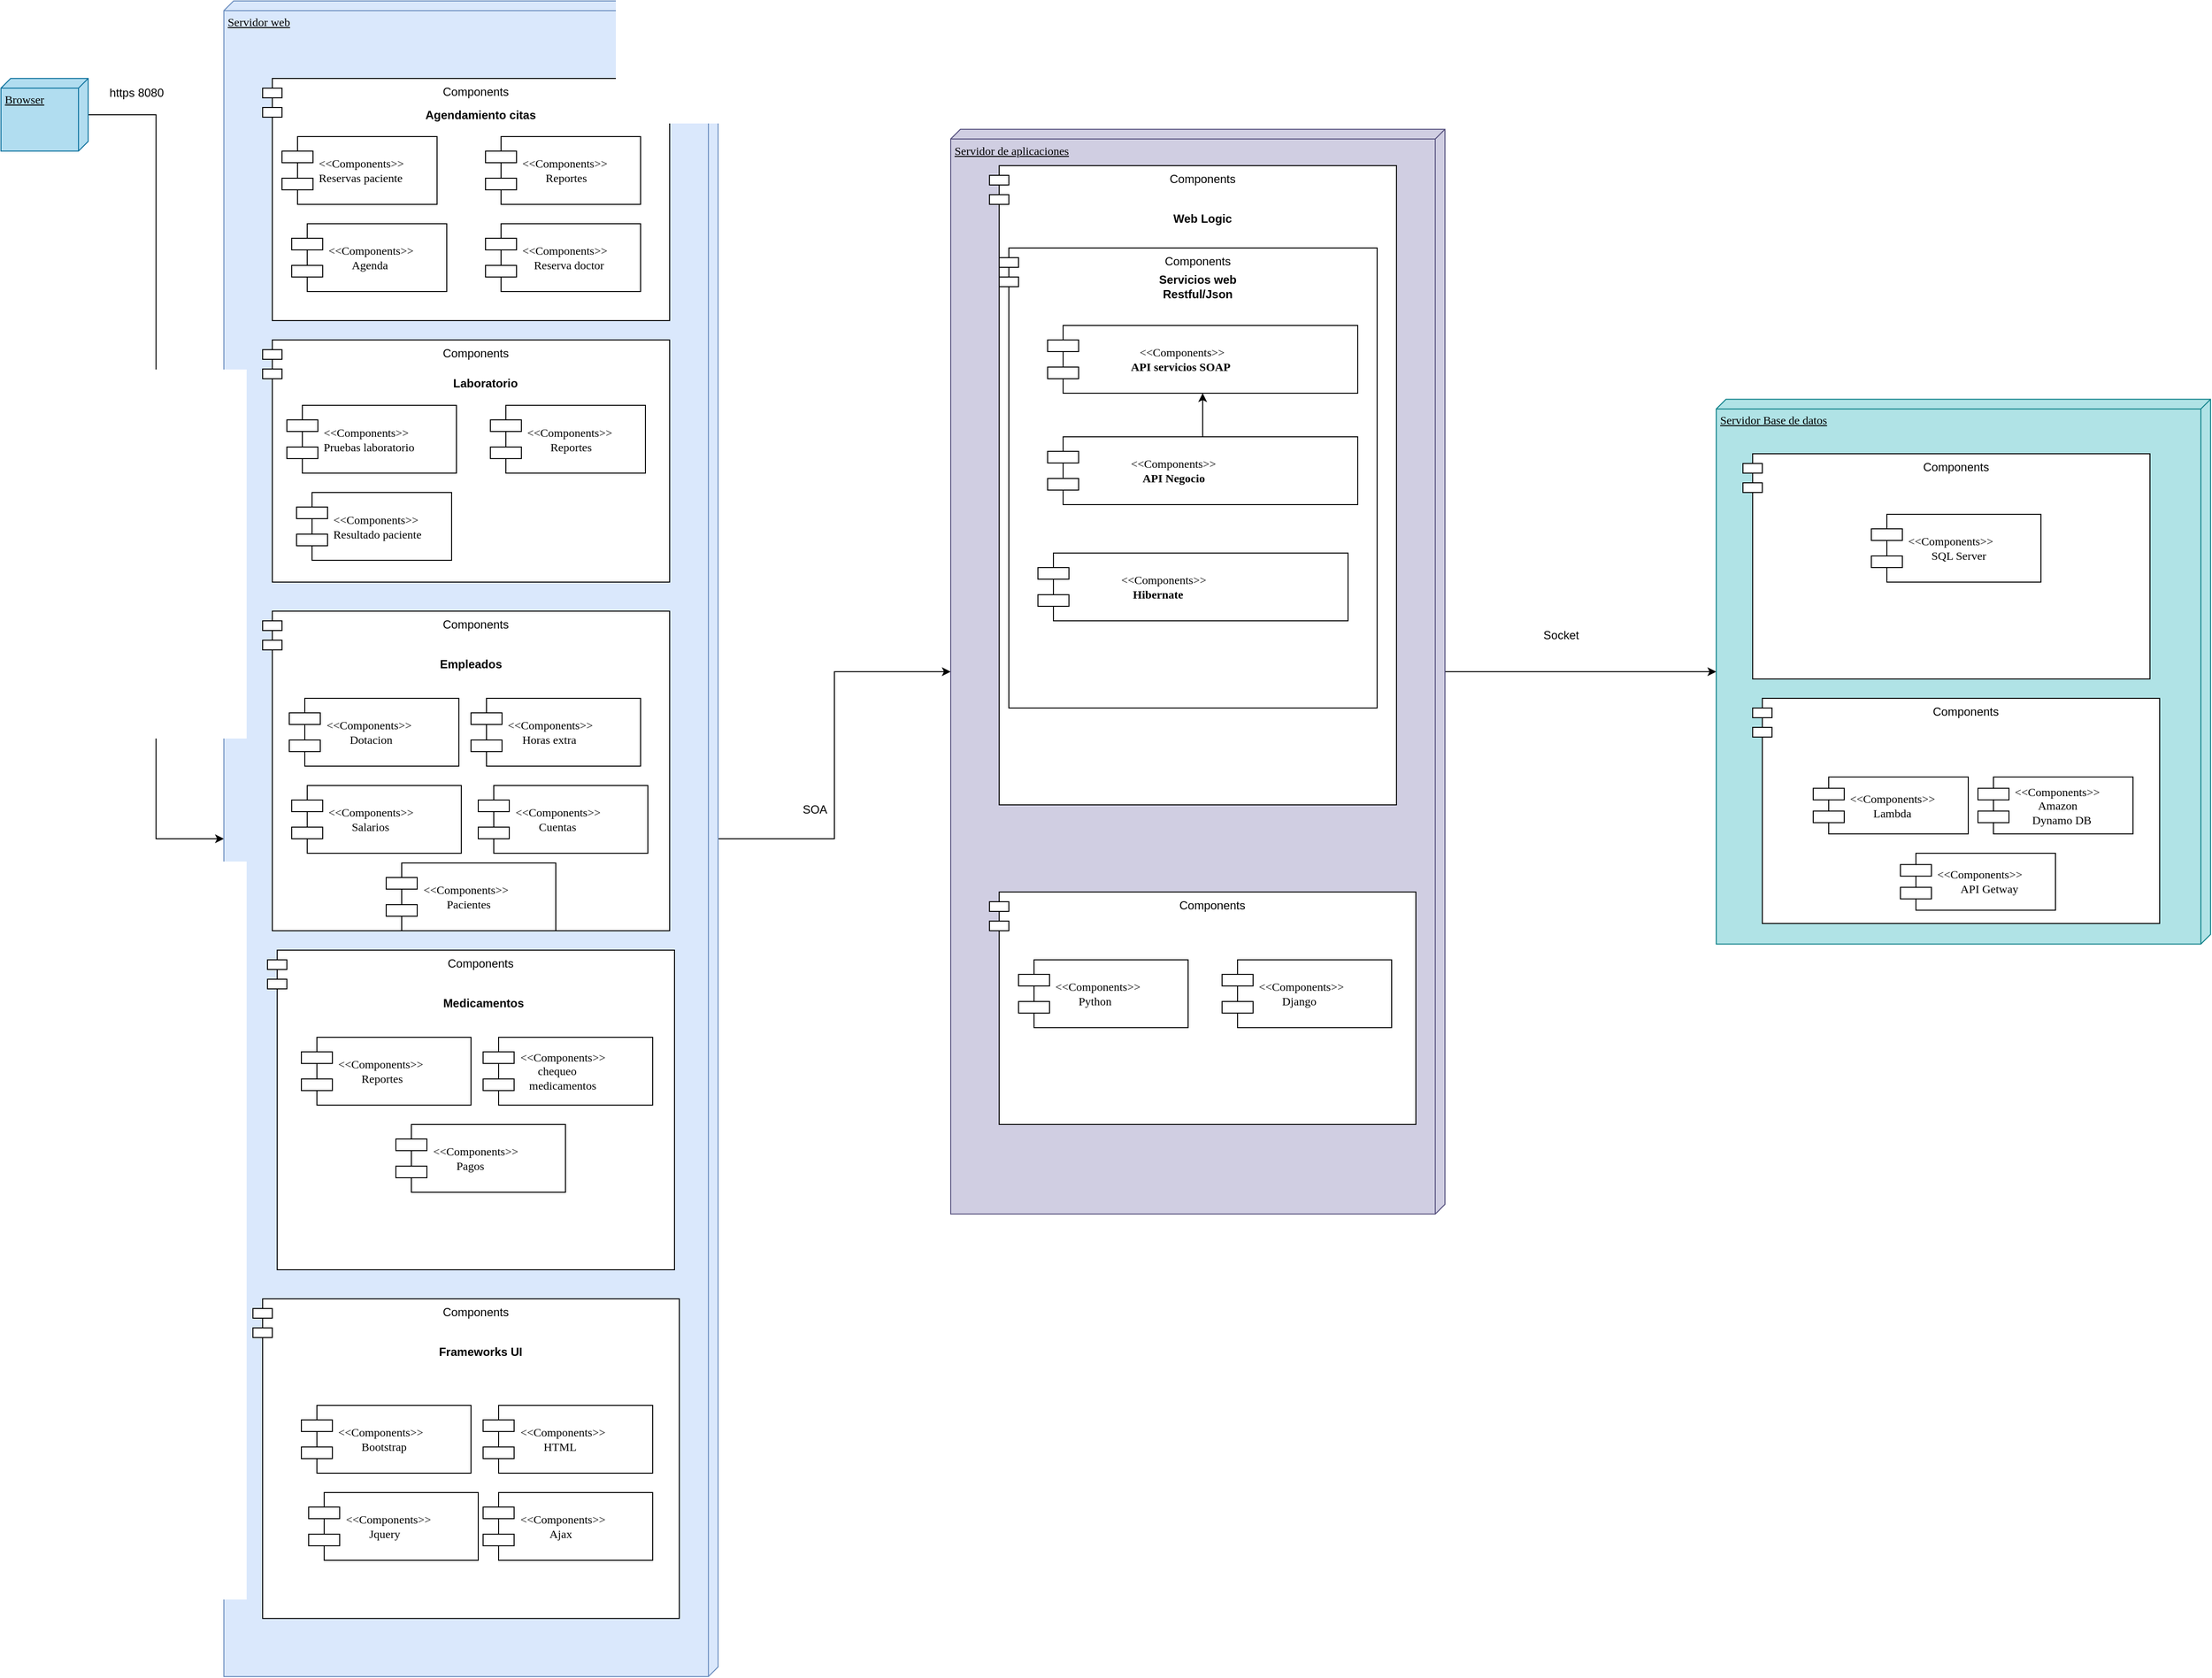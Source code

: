 <mxfile version="20.5.1" type="device"><diagram name="Page-1" id="5f0bae14-7c28-e335-631c-24af17079c00"><mxGraphModel dx="3104" dy="1102" grid="1" gridSize="10" guides="1" tooltips="1" connect="1" arrows="1" fold="1" page="1" pageScale="1" pageWidth="1100" pageHeight="850" background="none" math="0" shadow="0"><root><mxCell id="0"/><mxCell id="1" parent="0"/><mxCell id="pdXPv1arsA6uwRpQ5LsS-9" style="edgeStyle=orthogonalEdgeStyle;rounded=0;orthogonalLoop=1;jettySize=auto;html=1;" edge="1" parent="1" source="pdXPv1arsA6uwRpQ5LsS-7" target="pdXPv1arsA6uwRpQ5LsS-8"><mxGeometry relative="1" as="geometry"/></mxCell><mxCell id="pdXPv1arsA6uwRpQ5LsS-7" value="Browser" style="verticalAlign=top;align=left;spacingTop=8;spacingLeft=2;spacingRight=12;shape=cube;size=10;direction=south;fontStyle=4;html=1;rounded=0;shadow=0;comic=0;labelBackgroundColor=none;strokeWidth=1;fontFamily=Verdana;fontSize=12;fillColor=#b1ddf0;strokeColor=#10739e;" vertex="1" parent="1"><mxGeometry x="-480" y="270" width="90" height="75" as="geometry"/></mxCell><mxCell id="pdXPv1arsA6uwRpQ5LsS-46" style="edgeStyle=orthogonalEdgeStyle;rounded=0;orthogonalLoop=1;jettySize=auto;html=1;" edge="1" parent="1" source="pdXPv1arsA6uwRpQ5LsS-8" target="pdXPv1arsA6uwRpQ5LsS-45"><mxGeometry relative="1" as="geometry"/></mxCell><mxCell id="pdXPv1arsA6uwRpQ5LsS-8" value="Servidor web" style="verticalAlign=top;align=left;spacingTop=8;spacingLeft=2;spacingRight=12;shape=cube;size=10;direction=south;fontStyle=4;html=1;rounded=0;shadow=0;comic=0;labelBackgroundColor=none;strokeWidth=1;fontFamily=Verdana;fontSize=12;fillColor=#dae8fc;strokeColor=#6c8ebf;" vertex="1" parent="1"><mxGeometry x="-250" y="190" width="510" height="1730" as="geometry"/></mxCell><mxCell id="pdXPv1arsA6uwRpQ5LsS-10" value="https 8080" style="text;html=1;strokeColor=none;fillColor=none;align=center;verticalAlign=middle;whiteSpace=wrap;rounded=0;" vertex="1" parent="1"><mxGeometry x="-370" y="270" width="60" height="30" as="geometry"/></mxCell><mxCell id="pdXPv1arsA6uwRpQ5LsS-11" value="Components" style="shape=module;align=left;spacingLeft=20;align=center;verticalAlign=top;" vertex="1" parent="1"><mxGeometry x="-210" y="270" width="420" height="250" as="geometry"/></mxCell><mxCell id="pdXPv1arsA6uwRpQ5LsS-12" value="&amp;lt;&amp;lt;Components&amp;gt;&amp;gt;&lt;br&gt;Reservas paciente" style="shape=component;align=left;spacingLeft=36;rounded=0;shadow=0;comic=0;labelBackgroundColor=none;strokeWidth=1;fontFamily=Verdana;fontSize=12;html=1;" vertex="1" parent="1"><mxGeometry x="-190" y="330" width="160" height="70" as="geometry"/></mxCell><mxCell id="pdXPv1arsA6uwRpQ5LsS-13" value="Agendamiento citas" style="text;html=1;strokeColor=none;fillColor=none;align=center;verticalAlign=middle;whiteSpace=wrap;rounded=0;fontStyle=1" vertex="1" parent="1"><mxGeometry x="-50" y="292.5" width="130" height="30" as="geometry"/></mxCell><mxCell id="pdXPv1arsA6uwRpQ5LsS-14" value="&amp;lt;&amp;lt;Components&amp;gt;&amp;gt;&lt;br&gt;&lt;span style=&quot;white-space: pre;&quot;&gt;&#9;&lt;/span&gt;Reportes" style="shape=component;align=left;spacingLeft=36;rounded=0;shadow=0;comic=0;labelBackgroundColor=none;strokeWidth=1;fontFamily=Verdana;fontSize=12;html=1;" vertex="1" parent="1"><mxGeometry x="20" y="330" width="160" height="70" as="geometry"/></mxCell><mxCell id="pdXPv1arsA6uwRpQ5LsS-15" value="&amp;lt;&amp;lt;Components&amp;gt;&amp;gt;&lt;br&gt;&lt;span style=&quot;white-space: pre;&quot;&gt;&#9;&lt;/span&gt;Agenda" style="shape=component;align=left;spacingLeft=36;rounded=0;shadow=0;comic=0;labelBackgroundColor=none;strokeWidth=1;fontFamily=Verdana;fontSize=12;html=1;" vertex="1" parent="1"><mxGeometry x="-180" y="420" width="160" height="70" as="geometry"/></mxCell><mxCell id="pdXPv1arsA6uwRpQ5LsS-16" value="&amp;lt;&amp;lt;Components&amp;gt;&amp;gt;&lt;br&gt;&amp;nbsp; &amp;nbsp; Reserva doctor" style="shape=component;align=left;spacingLeft=36;rounded=0;shadow=0;comic=0;labelBackgroundColor=none;strokeWidth=1;fontFamily=Verdana;fontSize=12;html=1;" vertex="1" parent="1"><mxGeometry x="20" y="420" width="160" height="70" as="geometry"/></mxCell><mxCell id="pdXPv1arsA6uwRpQ5LsS-17" value="Components" style="shape=module;align=left;spacingLeft=20;align=center;verticalAlign=top;" vertex="1" parent="1"><mxGeometry x="-210" y="540" width="420" height="250" as="geometry"/></mxCell><mxCell id="pdXPv1arsA6uwRpQ5LsS-18" value="&amp;lt;&amp;lt;Components&amp;gt;&amp;gt;&lt;br&gt;Pruebas laboratorio" style="shape=component;align=left;spacingLeft=36;rounded=0;shadow=0;comic=0;labelBackgroundColor=none;strokeWidth=1;fontFamily=Verdana;fontSize=12;html=1;" vertex="1" parent="1"><mxGeometry x="-185" y="607.5" width="175" height="70" as="geometry"/></mxCell><mxCell id="pdXPv1arsA6uwRpQ5LsS-19" value="Laboratorio" style="text;html=1;strokeColor=none;fillColor=none;align=center;verticalAlign=middle;whiteSpace=wrap;rounded=0;fontStyle=1" vertex="1" parent="1"><mxGeometry x="-45" y="570" width="130" height="30" as="geometry"/></mxCell><mxCell id="pdXPv1arsA6uwRpQ5LsS-20" value="&amp;lt;&amp;lt;Components&amp;gt;&amp;gt;&lt;br&gt;&lt;span style=&quot;white-space: pre;&quot;&gt;&#9;&lt;/span&gt;Reportes" style="shape=component;align=left;spacingLeft=36;rounded=0;shadow=0;comic=0;labelBackgroundColor=none;strokeWidth=1;fontFamily=Verdana;fontSize=12;html=1;" vertex="1" parent="1"><mxGeometry x="25" y="607.5" width="160" height="70" as="geometry"/></mxCell><mxCell id="pdXPv1arsA6uwRpQ5LsS-21" value="&amp;lt;&amp;lt;Components&amp;gt;&amp;gt;&lt;br&gt;Resultado paciente" style="shape=component;align=left;spacingLeft=36;rounded=0;shadow=0;comic=0;labelBackgroundColor=none;strokeWidth=1;fontFamily=Verdana;fontSize=12;html=1;" vertex="1" parent="1"><mxGeometry x="-175" y="697.5" width="160" height="70" as="geometry"/></mxCell><mxCell id="pdXPv1arsA6uwRpQ5LsS-23" value="Components" style="shape=module;align=left;spacingLeft=20;align=center;verticalAlign=top;" vertex="1" parent="1"><mxGeometry x="-210" y="820" width="420" height="330" as="geometry"/></mxCell><mxCell id="pdXPv1arsA6uwRpQ5LsS-24" value="Empleados" style="text;html=1;strokeColor=none;fillColor=none;align=center;verticalAlign=middle;whiteSpace=wrap;rounded=0;fontStyle=1" vertex="1" parent="1"><mxGeometry x="-60" y="860" width="130" height="30" as="geometry"/></mxCell><mxCell id="pdXPv1arsA6uwRpQ5LsS-25" value="&amp;lt;&amp;lt;Components&amp;gt;&amp;gt;&lt;br&gt;&lt;span style=&quot;white-space: pre;&quot;&gt;&#9;&lt;/span&gt;Dotacion" style="shape=component;align=left;spacingLeft=36;rounded=0;shadow=0;comic=0;labelBackgroundColor=none;strokeWidth=1;fontFamily=Verdana;fontSize=12;html=1;" vertex="1" parent="1"><mxGeometry x="-182.5" y="910" width="175" height="70" as="geometry"/></mxCell><mxCell id="pdXPv1arsA6uwRpQ5LsS-26" value="&amp;lt;&amp;lt;Components&amp;gt;&amp;gt;&lt;br&gt;&amp;nbsp; &amp;nbsp; &amp;nbsp;Horas extra" style="shape=component;align=left;spacingLeft=36;rounded=0;shadow=0;comic=0;labelBackgroundColor=none;strokeWidth=1;fontFamily=Verdana;fontSize=12;html=1;" vertex="1" parent="1"><mxGeometry x="5" y="910" width="175" height="70" as="geometry"/></mxCell><mxCell id="pdXPv1arsA6uwRpQ5LsS-27" value="&amp;lt;&amp;lt;Components&amp;gt;&amp;gt;&lt;br&gt;&lt;span style=&quot;white-space: pre;&quot;&gt;&#9;&lt;/span&gt;Salarios" style="shape=component;align=left;spacingLeft=36;rounded=0;shadow=0;comic=0;labelBackgroundColor=none;strokeWidth=1;fontFamily=Verdana;fontSize=12;html=1;" vertex="1" parent="1"><mxGeometry x="-180" y="1000" width="175" height="70" as="geometry"/></mxCell><mxCell id="pdXPv1arsA6uwRpQ5LsS-28" value="&amp;lt;&amp;lt;Components&amp;gt;&amp;gt;&lt;br&gt;&lt;span style=&quot;white-space: pre;&quot;&gt;&#9;&lt;/span&gt;Cuentas" style="shape=component;align=left;spacingLeft=36;rounded=0;shadow=0;comic=0;labelBackgroundColor=none;strokeWidth=1;fontFamily=Verdana;fontSize=12;html=1;" vertex="1" parent="1"><mxGeometry x="12.5" y="1000" width="175" height="70" as="geometry"/></mxCell><mxCell id="pdXPv1arsA6uwRpQ5LsS-29" value="Components" style="shape=module;align=left;spacingLeft=20;align=center;verticalAlign=top;" vertex="1" parent="1"><mxGeometry x="-205" y="1170" width="420" height="330" as="geometry"/></mxCell><mxCell id="pdXPv1arsA6uwRpQ5LsS-30" value="Medicamentos" style="text;html=1;strokeColor=none;fillColor=none;align=center;verticalAlign=middle;whiteSpace=wrap;rounded=0;fontStyle=1" vertex="1" parent="1"><mxGeometry x="-47.5" y="1210" width="130" height="30" as="geometry"/></mxCell><mxCell id="pdXPv1arsA6uwRpQ5LsS-31" value="&amp;lt;&amp;lt;Components&amp;gt;&amp;gt;&lt;br&gt;&lt;span style=&quot;white-space: pre;&quot;&gt;&#9;&lt;/span&gt;Reportes" style="shape=component;align=left;spacingLeft=36;rounded=0;shadow=0;comic=0;labelBackgroundColor=none;strokeWidth=1;fontFamily=Verdana;fontSize=12;html=1;" vertex="1" parent="1"><mxGeometry x="-170" y="1260" width="175" height="70" as="geometry"/></mxCell><mxCell id="pdXPv1arsA6uwRpQ5LsS-32" value="&amp;lt;&amp;lt;Components&amp;gt;&amp;gt;&lt;br&gt;&amp;nbsp; &amp;nbsp; &amp;nbsp; chequeo &lt;br&gt;&amp;nbsp; &amp;nbsp;medicamentos" style="shape=component;align=left;spacingLeft=36;rounded=0;shadow=0;comic=0;labelBackgroundColor=none;strokeWidth=1;fontFamily=Verdana;fontSize=12;html=1;" vertex="1" parent="1"><mxGeometry x="17.5" y="1260" width="175" height="70" as="geometry"/></mxCell><mxCell id="pdXPv1arsA6uwRpQ5LsS-33" value="&amp;lt;&amp;lt;Components&amp;gt;&amp;gt;&lt;br&gt;&amp;nbsp; &amp;nbsp; &amp;nbsp; &amp;nbsp; Pagos" style="shape=component;align=left;spacingLeft=36;rounded=0;shadow=0;comic=0;labelBackgroundColor=none;strokeWidth=1;fontFamily=Verdana;fontSize=12;html=1;" vertex="1" parent="1"><mxGeometry x="-72.5" y="1350" width="175" height="70" as="geometry"/></mxCell><mxCell id="pdXPv1arsA6uwRpQ5LsS-35" value="&amp;lt;&amp;lt;Components&amp;gt;&amp;gt;&lt;br&gt;&lt;span style=&quot;white-space: pre;&quot;&gt;&#9;&lt;/span&gt;Pacientes" style="shape=component;align=left;spacingLeft=36;rounded=0;shadow=0;comic=0;labelBackgroundColor=none;strokeWidth=1;fontFamily=Verdana;fontSize=12;html=1;" vertex="1" parent="1"><mxGeometry x="-82.5" y="1080" width="175" height="70" as="geometry"/></mxCell><mxCell id="pdXPv1arsA6uwRpQ5LsS-36" value="Components" style="shape=module;align=left;spacingLeft=20;align=center;verticalAlign=top;" vertex="1" parent="1"><mxGeometry x="-220" y="1530" width="440" height="330" as="geometry"/></mxCell><mxCell id="pdXPv1arsA6uwRpQ5LsS-38" value="Frameworks UI" style="text;html=1;strokeColor=none;fillColor=none;align=center;verticalAlign=middle;whiteSpace=wrap;rounded=0;fontStyle=1" vertex="1" parent="1"><mxGeometry x="-50" y="1570" width="130" height="30" as="geometry"/></mxCell><mxCell id="pdXPv1arsA6uwRpQ5LsS-39" value="&amp;lt;&amp;lt;Components&amp;gt;&amp;gt;&lt;br&gt;&lt;span style=&quot;white-space: pre;&quot;&gt;&#9;&lt;/span&gt;Bootstrap" style="shape=component;align=left;spacingLeft=36;rounded=0;shadow=0;comic=0;labelBackgroundColor=none;strokeWidth=1;fontFamily=Verdana;fontSize=12;html=1;" vertex="1" parent="1"><mxGeometry x="-170" y="1640" width="175" height="70" as="geometry"/></mxCell><mxCell id="pdXPv1arsA6uwRpQ5LsS-41" value="&amp;lt;&amp;lt;Components&amp;gt;&amp;gt;&lt;br&gt;&lt;span style=&quot;white-space: pre;&quot;&gt;&#9;&lt;/span&gt;HTML" style="shape=component;align=left;spacingLeft=36;rounded=0;shadow=0;comic=0;labelBackgroundColor=none;strokeWidth=1;fontFamily=Verdana;fontSize=12;html=1;" vertex="1" parent="1"><mxGeometry x="17.5" y="1640" width="175" height="70" as="geometry"/></mxCell><mxCell id="pdXPv1arsA6uwRpQ5LsS-42" value="&amp;lt;&amp;lt;Components&amp;gt;&amp;gt;&lt;br&gt;&lt;span style=&quot;white-space: pre;&quot;&gt;&#9;&lt;/span&gt;Jquery" style="shape=component;align=left;spacingLeft=36;rounded=0;shadow=0;comic=0;labelBackgroundColor=none;strokeWidth=1;fontFamily=Verdana;fontSize=12;html=1;" vertex="1" parent="1"><mxGeometry x="-162.5" y="1730" width="175" height="70" as="geometry"/></mxCell><mxCell id="pdXPv1arsA6uwRpQ5LsS-43" value="&amp;lt;&amp;lt;Components&amp;gt;&amp;gt;&lt;br&gt;&lt;span style=&quot;white-space: pre;&quot;&gt;&#9;&amp;nbsp;&lt;/span&gt;&amp;nbsp;Ajax" style="shape=component;align=left;spacingLeft=36;rounded=0;shadow=0;comic=0;labelBackgroundColor=none;strokeWidth=1;fontFamily=Verdana;fontSize=12;html=1;" vertex="1" parent="1"><mxGeometry x="17.5" y="1730" width="175" height="70" as="geometry"/></mxCell><mxCell id="pdXPv1arsA6uwRpQ5LsS-67" style="edgeStyle=orthogonalEdgeStyle;rounded=0;orthogonalLoop=1;jettySize=auto;html=1;" edge="1" parent="1" source="pdXPv1arsA6uwRpQ5LsS-45" target="pdXPv1arsA6uwRpQ5LsS-66"><mxGeometry relative="1" as="geometry"/></mxCell><mxCell id="pdXPv1arsA6uwRpQ5LsS-45" value="Servidor de aplicaciones" style="verticalAlign=top;align=left;spacingTop=8;spacingLeft=2;spacingRight=12;shape=cube;size=10;direction=south;fontStyle=4;html=1;rounded=0;shadow=0;comic=0;labelBackgroundColor=none;strokeWidth=1;fontFamily=Verdana;fontSize=12;fillColor=#d0cee2;strokeColor=#56517e;" vertex="1" parent="1"><mxGeometry x="500" y="322.5" width="510" height="1120" as="geometry"/></mxCell><mxCell id="pdXPv1arsA6uwRpQ5LsS-47" value="Components" style="shape=module;align=left;spacingLeft=20;align=center;verticalAlign=top;" vertex="1" parent="1"><mxGeometry x="540" y="360" width="420" height="660" as="geometry"/></mxCell><mxCell id="pdXPv1arsA6uwRpQ5LsS-50" value="Components" style="shape=module;align=left;spacingLeft=20;align=center;verticalAlign=top;" vertex="1" parent="1"><mxGeometry x="540" y="1110" width="440" height="240" as="geometry"/></mxCell><mxCell id="pdXPv1arsA6uwRpQ5LsS-51" value="&amp;lt;&amp;lt;Components&amp;gt;&amp;gt;&lt;br&gt;&lt;span style=&quot;white-space: pre;&quot;&gt;&#9;&lt;/span&gt;Python" style="shape=component;align=left;spacingLeft=36;rounded=0;shadow=0;comic=0;labelBackgroundColor=none;strokeWidth=1;fontFamily=Verdana;fontSize=12;html=1;" vertex="1" parent="1"><mxGeometry x="570" y="1180" width="175" height="70" as="geometry"/></mxCell><mxCell id="pdXPv1arsA6uwRpQ5LsS-52" value="&amp;lt;&amp;lt;Components&amp;gt;&amp;gt;&lt;br&gt;&lt;span style=&quot;white-space: pre;&quot;&gt;&#9;&lt;/span&gt;Django" style="shape=component;align=left;spacingLeft=36;rounded=0;shadow=0;comic=0;labelBackgroundColor=none;strokeWidth=1;fontFamily=Verdana;fontSize=12;html=1;" vertex="1" parent="1"><mxGeometry x="780" y="1180" width="175" height="70" as="geometry"/></mxCell><mxCell id="pdXPv1arsA6uwRpQ5LsS-53" value="SOA" style="text;html=1;strokeColor=none;fillColor=none;align=center;verticalAlign=middle;whiteSpace=wrap;rounded=0;" vertex="1" parent="1"><mxGeometry x="330" y="1010" width="60" height="30" as="geometry"/></mxCell><mxCell id="pdXPv1arsA6uwRpQ5LsS-54" value="Web Logic" style="text;html=1;strokeColor=none;fillColor=none;align=center;verticalAlign=middle;whiteSpace=wrap;rounded=0;fontStyle=1" vertex="1" parent="1"><mxGeometry x="695" y="400" width="130" height="30" as="geometry"/></mxCell><mxCell id="pdXPv1arsA6uwRpQ5LsS-55" value="Components" style="shape=module;align=left;spacingLeft=20;align=center;verticalAlign=top;" vertex="1" parent="1"><mxGeometry x="550" y="445" width="390" height="475" as="geometry"/></mxCell><mxCell id="pdXPv1arsA6uwRpQ5LsS-56" value="Servicios web&lt;br&gt;Restful/Json" style="text;html=1;strokeColor=none;fillColor=none;align=center;verticalAlign=middle;whiteSpace=wrap;rounded=0;fontStyle=1" vertex="1" parent="1"><mxGeometry x="690" y="470" width="130" height="30" as="geometry"/></mxCell><mxCell id="pdXPv1arsA6uwRpQ5LsS-57" value="&lt;div style=&quot;text-align: center;&quot;&gt;&lt;span style=&quot;background-color: initial;&quot;&gt;&lt;span style=&quot;white-space: pre;&quot;&gt;&#9;&lt;/span&gt;&lt;span style=&quot;white-space: pre;&quot;&gt;&#9;&lt;/span&gt;&amp;lt;&amp;lt;Components&amp;gt;&amp;gt;&lt;/span&gt;&lt;/div&gt;&lt;span style=&quot;white-space: pre;&quot;&gt;&#9;&lt;span style=&quot;white-space: pre;&quot;&gt;&#9;&lt;/span&gt;&lt;/span&gt;&lt;b&gt;API servicios SOAP&lt;/b&gt;&amp;nbsp;" style="shape=component;align=left;spacingLeft=36;rounded=0;shadow=0;comic=0;labelBackgroundColor=none;strokeWidth=1;fontFamily=Verdana;fontSize=12;html=1;" vertex="1" parent="1"><mxGeometry x="600" y="525" width="320" height="70" as="geometry"/></mxCell><mxCell id="pdXPv1arsA6uwRpQ5LsS-64" style="edgeStyle=orthogonalEdgeStyle;rounded=0;orthogonalLoop=1;jettySize=auto;html=1;entryX=0.5;entryY=1;entryDx=0;entryDy=0;" edge="1" parent="1" source="pdXPv1arsA6uwRpQ5LsS-63" target="pdXPv1arsA6uwRpQ5LsS-57"><mxGeometry relative="1" as="geometry"/></mxCell><mxCell id="pdXPv1arsA6uwRpQ5LsS-63" value="&lt;div style=&quot;text-align: center;&quot;&gt;&lt;span style=&quot;background-color: initial;&quot;&gt;&lt;span style=&quot;white-space: pre;&quot;&gt;&#9;&lt;/span&gt;&lt;span style=&quot;white-space: pre;&quot;&gt;&#9;&lt;/span&gt;&amp;lt;&amp;lt;Components&amp;gt;&amp;gt;&lt;/span&gt;&lt;/div&gt;&lt;span style=&quot;white-space: pre;&quot;&gt;&#9;&lt;span style=&quot;white-space: pre;&quot;&gt;&#9;&lt;/span&gt; &lt;/span&gt;&amp;nbsp; &amp;nbsp;&lt;b&gt;API Negocio&lt;/b&gt;" style="shape=component;align=left;spacingLeft=36;rounded=0;shadow=0;comic=0;labelBackgroundColor=none;strokeWidth=1;fontFamily=Verdana;fontSize=12;html=1;" vertex="1" parent="1"><mxGeometry x="600" y="640" width="320" height="70" as="geometry"/></mxCell><mxCell id="pdXPv1arsA6uwRpQ5LsS-65" value="&lt;div style=&quot;text-align: center;&quot;&gt;&lt;span style=&quot;background-color: initial;&quot;&gt;&lt;span style=&quot;white-space: pre;&quot;&gt;&#9;&lt;/span&gt;&lt;span style=&quot;white-space: pre;&quot;&gt;&#9;&lt;/span&gt;&amp;lt;&amp;lt;Components&amp;gt;&amp;gt;&lt;/span&gt;&lt;/div&gt;&lt;span style=&quot;white-space: pre;&quot;&gt;&#9;&lt;span style=&quot;white-space: pre;&quot;&gt;&#9;&lt;/span&gt; &lt;/span&gt;&amp;nbsp; &amp;nbsp;&lt;b&gt;Hibernate&lt;/b&gt;" style="shape=component;align=left;spacingLeft=36;rounded=0;shadow=0;comic=0;labelBackgroundColor=none;strokeWidth=1;fontFamily=Verdana;fontSize=12;html=1;" vertex="1" parent="1"><mxGeometry x="590" y="760" width="320" height="70" as="geometry"/></mxCell><mxCell id="pdXPv1arsA6uwRpQ5LsS-66" value="Servidor Base de datos" style="verticalAlign=top;align=left;spacingTop=8;spacingLeft=2;spacingRight=12;shape=cube;size=10;direction=south;fontStyle=4;html=1;rounded=0;shadow=0;comic=0;labelBackgroundColor=none;strokeWidth=1;fontFamily=Verdana;fontSize=12;fillColor=#b0e3e6;strokeColor=#0e8088;" vertex="1" parent="1"><mxGeometry x="1290" y="601.25" width="510" height="562.5" as="geometry"/></mxCell><mxCell id="pdXPv1arsA6uwRpQ5LsS-68" value="Socket" style="text;html=1;strokeColor=none;fillColor=none;align=center;verticalAlign=middle;whiteSpace=wrap;rounded=0;" vertex="1" parent="1"><mxGeometry x="1100" y="830" width="60" height="30" as="geometry"/></mxCell><mxCell id="pdXPv1arsA6uwRpQ5LsS-70" value="Components" style="shape=module;align=left;spacingLeft=20;align=center;verticalAlign=top;" vertex="1" parent="1"><mxGeometry x="1317.5" y="657.5" width="420" height="232.5" as="geometry"/></mxCell><mxCell id="pdXPv1arsA6uwRpQ5LsS-69" value="&amp;lt;&amp;lt;Components&amp;gt;&amp;gt;&lt;br&gt;&lt;span style=&quot;white-space: pre;&quot;&gt;&#9;&lt;/span&gt;SQL Server" style="shape=component;align=left;spacingLeft=36;rounded=0;shadow=0;comic=0;labelBackgroundColor=none;strokeWidth=1;fontFamily=Verdana;fontSize=12;html=1;" vertex="1" parent="1"><mxGeometry x="1450" y="720" width="175" height="70" as="geometry"/></mxCell><mxCell id="pdXPv1arsA6uwRpQ5LsS-71" value="Components" style="shape=module;align=left;spacingLeft=20;align=center;verticalAlign=top;" vertex="1" parent="1"><mxGeometry x="1327.5" y="910" width="420" height="232.5" as="geometry"/></mxCell><mxCell id="pdXPv1arsA6uwRpQ5LsS-72" value="&amp;lt;&amp;lt;Components&amp;gt;&amp;gt;&lt;br&gt;&lt;span style=&quot;white-space: pre;&quot;&gt;&#9;&lt;/span&gt;Lambda" style="shape=component;align=left;spacingLeft=36;rounded=0;shadow=0;comic=0;labelBackgroundColor=none;strokeWidth=1;fontFamily=Verdana;fontSize=12;html=1;" vertex="1" parent="1"><mxGeometry x="1390" y="991.25" width="160" height="58.75" as="geometry"/></mxCell><mxCell id="pdXPv1arsA6uwRpQ5LsS-73" value="&amp;lt;&amp;lt;Components&amp;gt;&amp;gt;&lt;br&gt;&lt;span style=&quot;white-space: pre;&quot;&gt;&#9;&lt;/span&gt;Amazon &lt;br&gt;&amp;nbsp; &amp;nbsp; &amp;nbsp; Dynamo DB" style="shape=component;align=left;spacingLeft=36;rounded=0;shadow=0;comic=0;labelBackgroundColor=none;strokeWidth=1;fontFamily=Verdana;fontSize=12;html=1;" vertex="1" parent="1"><mxGeometry x="1560" y="991.25" width="160" height="58.75" as="geometry"/></mxCell><mxCell id="pdXPv1arsA6uwRpQ5LsS-74" value="&amp;lt;&amp;lt;Components&amp;gt;&amp;gt;&lt;br&gt;&lt;span style=&quot;white-space: pre;&quot;&gt;&#9;&lt;/span&gt;API Getway" style="shape=component;align=left;spacingLeft=36;rounded=0;shadow=0;comic=0;labelBackgroundColor=none;strokeWidth=1;fontFamily=Verdana;fontSize=12;html=1;" vertex="1" parent="1"><mxGeometry x="1480" y="1070" width="160" height="58.75" as="geometry"/></mxCell></root></mxGraphModel></diagram></mxfile>